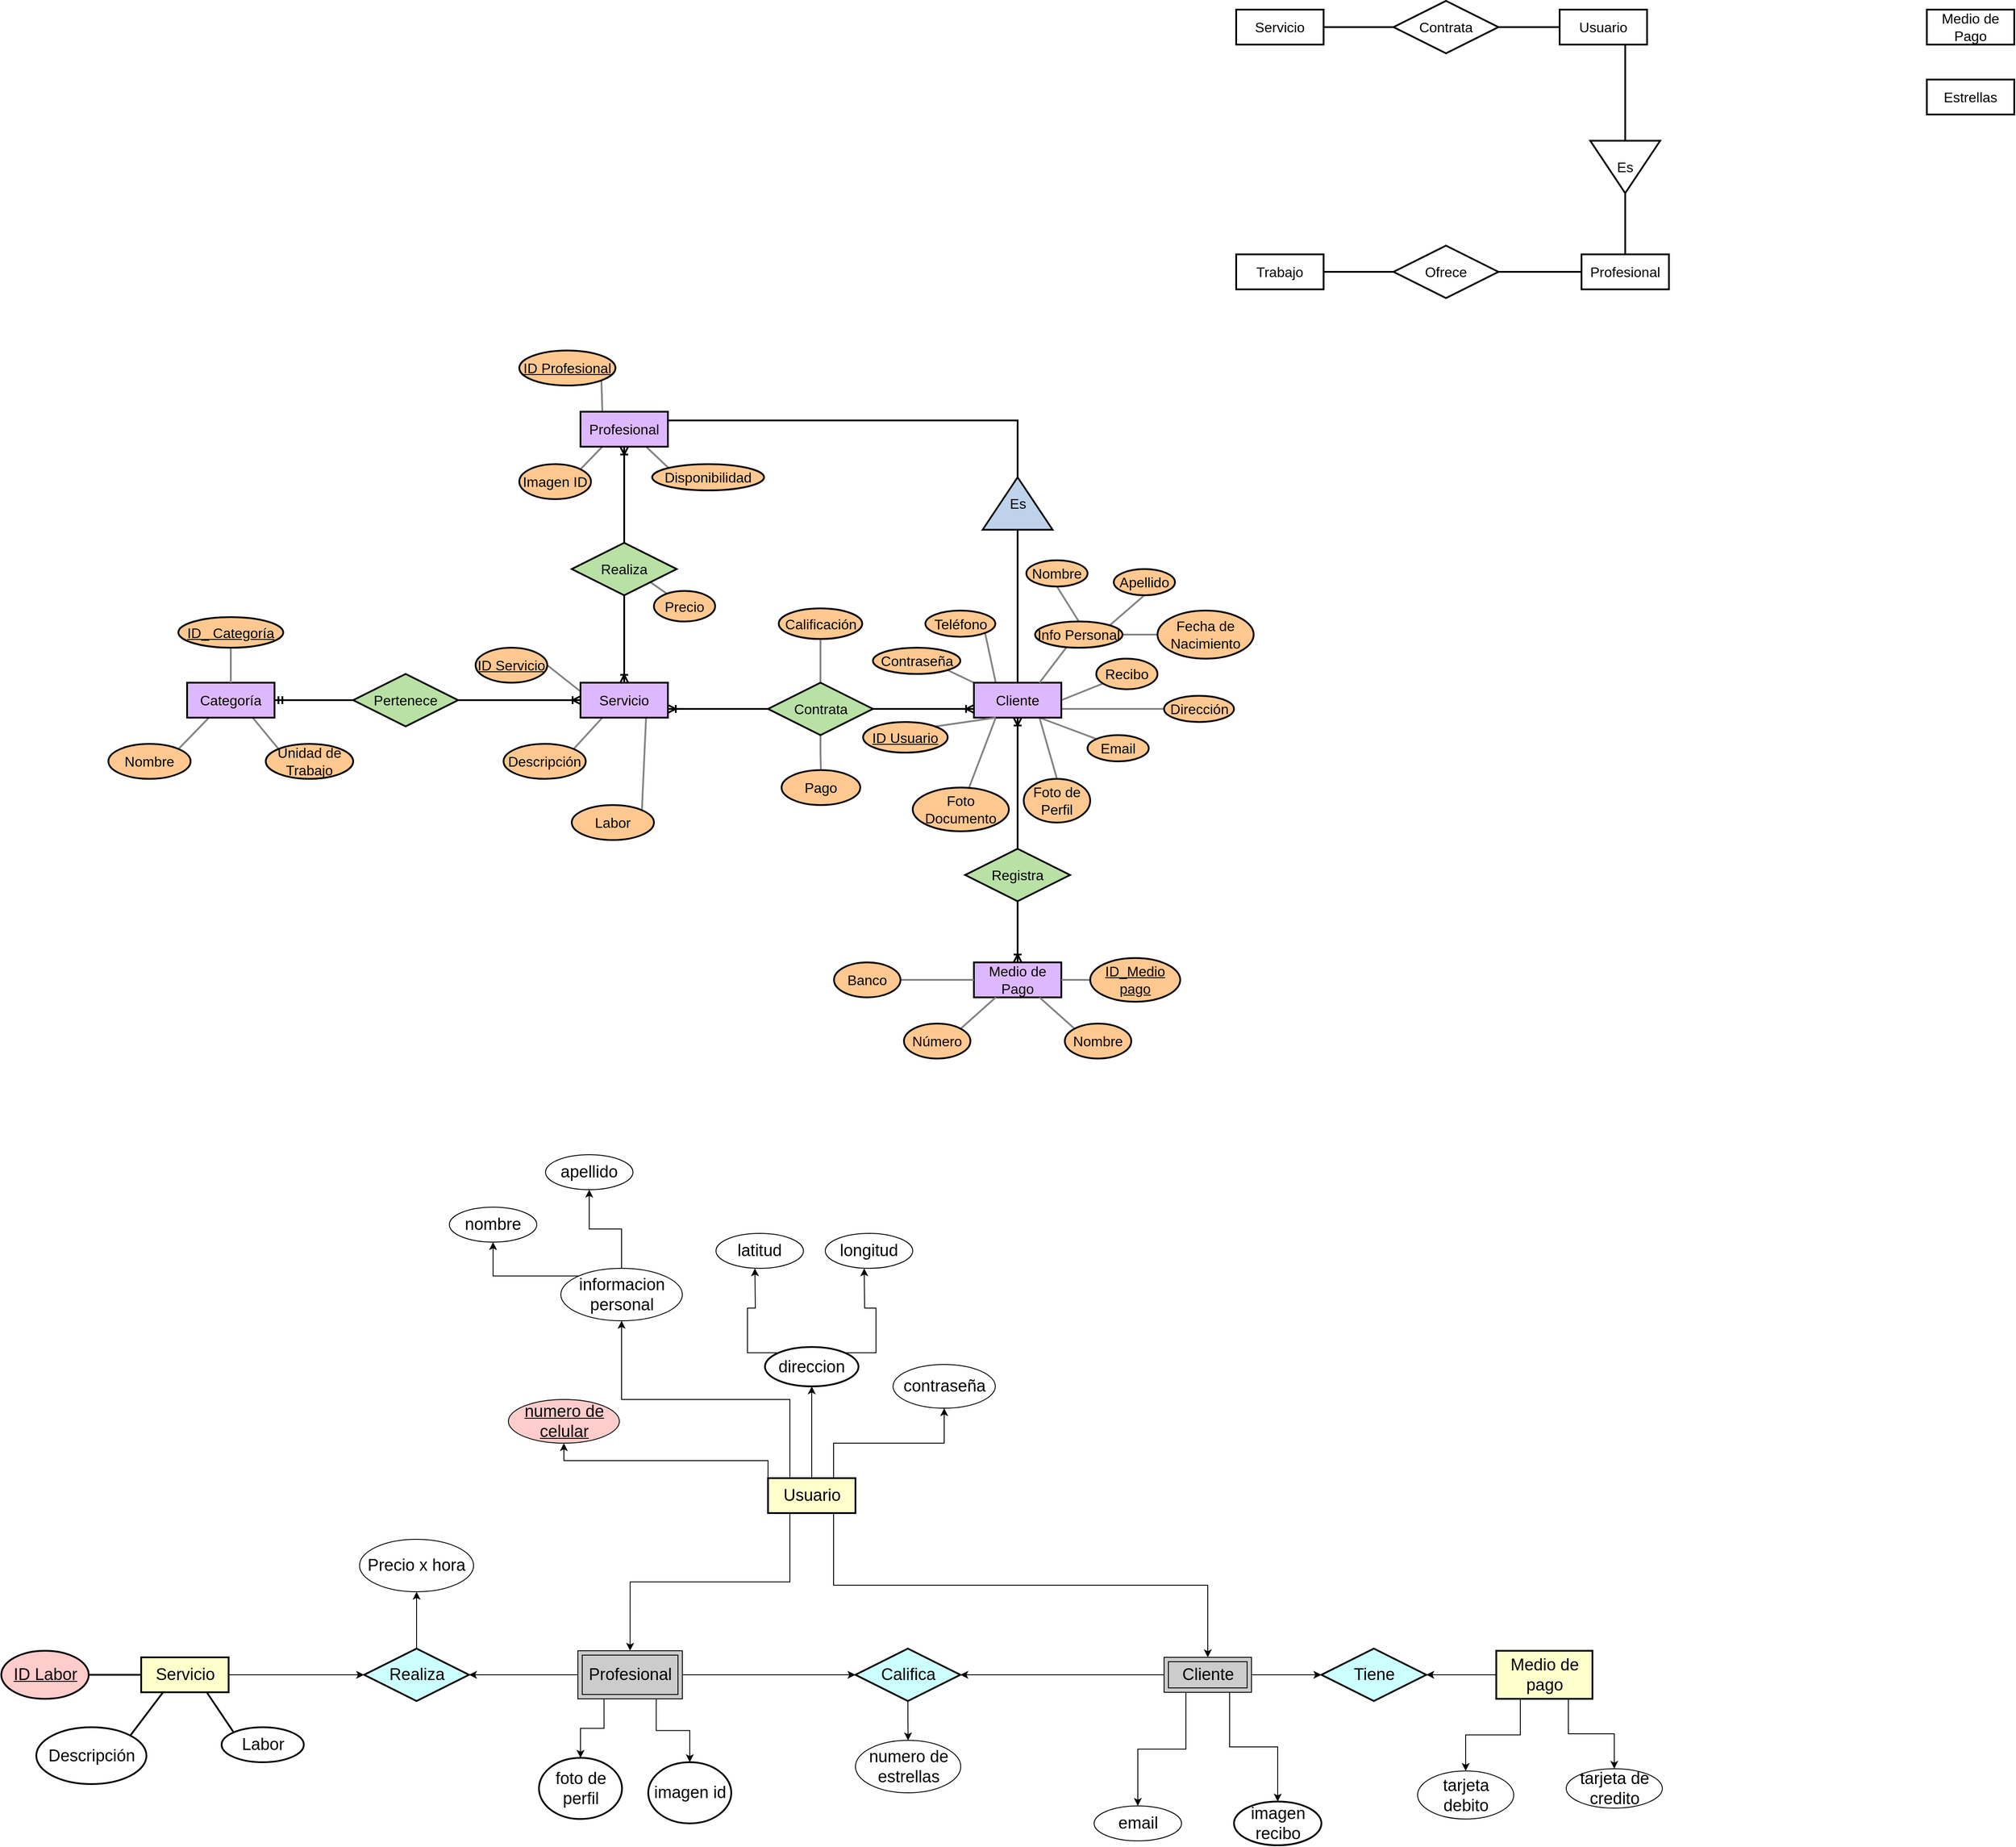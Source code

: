 <mxfile version="22.1.5" type="github">
  <diagram name="Página-1" id="cCKO2vU_R3Nvwjt6O_Bb">
    <mxGraphModel dx="1639" dy="1651" grid="1" gridSize="10" guides="1" tooltips="1" connect="1" arrows="1" fold="1" page="1" pageScale="1" pageWidth="827" pageHeight="1169" math="0" shadow="0">
      <root>
        <mxCell id="0" />
        <mxCell id="1" parent="0" />
        <mxCell id="8-Lv-CJE16GWGZzQea9U-9" style="edgeStyle=orthogonalEdgeStyle;rounded=0;orthogonalLoop=1;jettySize=auto;html=1;exitX=0.5;exitY=1;exitDx=0;exitDy=0;entryX=0.5;entryY=0;entryDx=0;entryDy=0;strokeWidth=2;endArrow=none;endFill=0;startArrow=ERoneToMany;startFill=0;" parent="1" source="zTk_jniPwo0BafnFYXpP-2" target="8-Lv-CJE16GWGZzQea9U-6" edge="1">
          <mxGeometry relative="1" as="geometry" />
        </mxCell>
        <mxCell id="8-Lv-CJE16GWGZzQea9U-27" style="rounded=0;orthogonalLoop=1;jettySize=auto;html=1;exitX=0.25;exitY=0;exitDx=0;exitDy=0;entryX=1;entryY=1;entryDx=0;entryDy=0;endArrow=none;endFill=0;strokeWidth=2;strokeColor=#828282;" parent="1" source="zTk_jniPwo0BafnFYXpP-2" target="8-Lv-CJE16GWGZzQea9U-1" edge="1">
          <mxGeometry relative="1" as="geometry" />
        </mxCell>
        <mxCell id="8-Lv-CJE16GWGZzQea9U-29" style="rounded=0;orthogonalLoop=1;jettySize=auto;html=1;exitX=0.25;exitY=1;exitDx=0;exitDy=0;entryX=1;entryY=0;entryDx=0;entryDy=0;endArrow=none;endFill=0;strokeWidth=2;strokeColor=#828282;" parent="1" source="zTk_jniPwo0BafnFYXpP-2" target="8-Lv-CJE16GWGZzQea9U-2" edge="1">
          <mxGeometry relative="1" as="geometry" />
        </mxCell>
        <mxCell id="8-Lv-CJE16GWGZzQea9U-30" style="rounded=0;orthogonalLoop=1;jettySize=auto;html=1;exitX=0.75;exitY=1;exitDx=0;exitDy=0;entryX=0;entryY=0;entryDx=0;entryDy=0;endArrow=none;endFill=0;strokeWidth=2;strokeColor=#828282;" parent="1" source="zTk_jniPwo0BafnFYXpP-2" target="8-Lv-CJE16GWGZzQea9U-19" edge="1">
          <mxGeometry relative="1" as="geometry" />
        </mxCell>
        <mxCell id="zTk_jniPwo0BafnFYXpP-2" value="Profesional" style="whiteSpace=wrap;html=1;align=center;strokeWidth=2;fontSize=16;fillColor=#DEB8FF;" parent="1" vertex="1">
          <mxGeometry x="150" y="340" width="100" height="40" as="geometry" />
        </mxCell>
        <mxCell id="8-Lv-CJE16GWGZzQea9U-40" style="edgeStyle=orthogonalEdgeStyle;rounded=0;orthogonalLoop=1;jettySize=auto;html=1;exitX=0;exitY=0.75;exitDx=0;exitDy=0;entryX=1;entryY=0.5;entryDx=0;entryDy=0;endArrow=none;endFill=0;strokeWidth=2;startArrow=ERoneToMany;startFill=0;" parent="1" source="zTk_jniPwo0BafnFYXpP-5" target="N90UWdWT46t-Qlg6uNlZ-3" edge="1">
          <mxGeometry relative="1" as="geometry" />
        </mxCell>
        <mxCell id="8-Lv-CJE16GWGZzQea9U-43" style="rounded=0;orthogonalLoop=1;jettySize=auto;html=1;exitX=0.75;exitY=1;exitDx=0;exitDy=0;entryX=0;entryY=0;entryDx=0;entryDy=0;endArrow=none;endFill=0;strokeWidth=2;strokeColor=#828282;" parent="1" source="zTk_jniPwo0BafnFYXpP-5" target="8-Lv-CJE16GWGZzQea9U-17" edge="1">
          <mxGeometry relative="1" as="geometry" />
        </mxCell>
        <mxCell id="8-Lv-CJE16GWGZzQea9U-44" style="rounded=0;orthogonalLoop=1;jettySize=auto;html=1;exitX=1;exitY=0.5;exitDx=0;exitDy=0;endArrow=none;endFill=0;strokeWidth=2;strokeColor=#828282;" parent="1" source="zTk_jniPwo0BafnFYXpP-5" target="8-Lv-CJE16GWGZzQea9U-15" edge="1">
          <mxGeometry relative="1" as="geometry" />
        </mxCell>
        <mxCell id="EtuR1tSyYkQJWaHXpzwl-11" style="edgeStyle=orthogonalEdgeStyle;rounded=0;orthogonalLoop=1;jettySize=auto;html=1;exitX=0.5;exitY=1;exitDx=0;exitDy=0;entryX=0.5;entryY=0;entryDx=0;entryDy=0;strokeWidth=2;endArrow=none;endFill=0;startArrow=ERoneToMany;startFill=0;" parent="1" source="zTk_jniPwo0BafnFYXpP-5" target="EtuR1tSyYkQJWaHXpzwl-10" edge="1">
          <mxGeometry relative="1" as="geometry" />
        </mxCell>
        <mxCell id="EtuR1tSyYkQJWaHXpzwl-30" style="rounded=0;orthogonalLoop=1;jettySize=auto;html=1;exitX=0.75;exitY=1;exitDx=0;exitDy=0;entryX=0.5;entryY=0;entryDx=0;entryDy=0;strokeWidth=2;endArrow=none;endFill=0;strokeColor=#828282;" parent="1" source="zTk_jniPwo0BafnFYXpP-5" target="EtuR1tSyYkQJWaHXpzwl-28" edge="1">
          <mxGeometry relative="1" as="geometry" />
        </mxCell>
        <mxCell id="EtuR1tSyYkQJWaHXpzwl-59" style="edgeStyle=orthogonalEdgeStyle;rounded=0;orthogonalLoop=1;jettySize=auto;html=1;exitX=1;exitY=0.75;exitDx=0;exitDy=0;entryX=0;entryY=0.5;entryDx=0;entryDy=0;strokeWidth=2;endArrow=none;endFill=0;strokeColor=#828282;" parent="1" source="zTk_jniPwo0BafnFYXpP-5" target="EtuR1tSyYkQJWaHXpzwl-57" edge="1">
          <mxGeometry relative="1" as="geometry" />
        </mxCell>
        <mxCell id="EtuR1tSyYkQJWaHXpzwl-61" style="rounded=0;orthogonalLoop=1;jettySize=auto;html=1;exitX=0.25;exitY=0;exitDx=0;exitDy=0;entryX=1;entryY=1;entryDx=0;entryDy=0;startArrow=none;startFill=0;endArrow=none;endFill=0;strokeWidth=2;strokeColor=#828282;" parent="1" source="zTk_jniPwo0BafnFYXpP-5" target="EtuR1tSyYkQJWaHXpzwl-58" edge="1">
          <mxGeometry relative="1" as="geometry" />
        </mxCell>
        <mxCell id="EtuR1tSyYkQJWaHXpzwl-62" style="rounded=0;orthogonalLoop=1;jettySize=auto;html=1;exitX=0;exitY=0;exitDx=0;exitDy=0;entryX=1;entryY=1;entryDx=0;entryDy=0;startArrow=none;startFill=0;endArrow=none;endFill=0;strokeWidth=2;strokeColor=#828282;" parent="1" source="zTk_jniPwo0BafnFYXpP-5" target="EtuR1tSyYkQJWaHXpzwl-60" edge="1">
          <mxGeometry relative="1" as="geometry" />
        </mxCell>
        <mxCell id="imkh6Q_qvi-gvldEysXO-12" style="rounded=0;orthogonalLoop=1;jettySize=auto;html=1;exitX=0.25;exitY=1;exitDx=0;exitDy=0;endArrow=none;endFill=0;strokeWidth=2;strokeColor=#828282;" edge="1" parent="1" source="zTk_jniPwo0BafnFYXpP-5" target="imkh6Q_qvi-gvldEysXO-11">
          <mxGeometry relative="1" as="geometry" />
        </mxCell>
        <mxCell id="zTk_jniPwo0BafnFYXpP-5" value="&lt;div&gt;Cliente&lt;/div&gt;" style="whiteSpace=wrap;html=1;align=center;strokeWidth=2;fontSize=16;fillColor=#DEB8FF;" parent="1" vertex="1">
          <mxGeometry x="600" y="650" width="100" height="40" as="geometry" />
        </mxCell>
        <mxCell id="EtuR1tSyYkQJWaHXpzwl-35" style="edgeStyle=orthogonalEdgeStyle;rounded=0;orthogonalLoop=1;jettySize=auto;html=1;exitX=0.5;exitY=1;exitDx=0;exitDy=0;strokeWidth=2;endArrow=none;endFill=0;strokeColor=#828282;" parent="1" source="N90UWdWT46t-Qlg6uNlZ-3" target="EtuR1tSyYkQJWaHXpzwl-34" edge="1">
          <mxGeometry relative="1" as="geometry" />
        </mxCell>
        <mxCell id="EtuR1tSyYkQJWaHXpzwl-68" style="edgeStyle=orthogonalEdgeStyle;rounded=0;orthogonalLoop=1;jettySize=auto;html=1;exitX=0.5;exitY=0;exitDx=0;exitDy=0;entryX=0.5;entryY=1;entryDx=0;entryDy=0;endArrow=none;endFill=0;strokeWidth=2;strokeColor=#828282;" parent="1" source="N90UWdWT46t-Qlg6uNlZ-3" target="EtuR1tSyYkQJWaHXpzwl-63" edge="1">
          <mxGeometry relative="1" as="geometry" />
        </mxCell>
        <mxCell id="N90UWdWT46t-Qlg6uNlZ-3" value="Contrata" style="shape=rhombus;perimeter=rhombusPerimeter;whiteSpace=wrap;html=1;align=center;strokeWidth=2;fontSize=16;fillColor=#B9E0A5;" parent="1" vertex="1">
          <mxGeometry x="364.5" y="650" width="120" height="60" as="geometry" />
        </mxCell>
        <mxCell id="8-Lv-CJE16GWGZzQea9U-1" value="ID Profesional" style="ellipse;whiteSpace=wrap;html=1;align=center;fontSize=16;strokeWidth=2;fontStyle=4;fillColor=#FFC891;" parent="1" vertex="1">
          <mxGeometry x="80" y="270" width="110" height="40" as="geometry" />
        </mxCell>
        <mxCell id="8-Lv-CJE16GWGZzQea9U-2" value="Imagen ID" style="ellipse;whiteSpace=wrap;html=1;align=center;fontSize=16;strokeWidth=2;fontStyle=0;fillColor=#FFC891;" parent="1" vertex="1">
          <mxGeometry x="80" y="400" width="82" height="40" as="geometry" />
        </mxCell>
        <mxCell id="8-Lv-CJE16GWGZzQea9U-32" style="rounded=0;orthogonalLoop=1;jettySize=auto;html=1;exitX=1;exitY=0.5;exitDx=0;exitDy=0;endArrow=none;endFill=0;strokeWidth=2;entryX=0;entryY=0.25;entryDx=0;entryDy=0;strokeColor=#828282;" parent="1" source="8-Lv-CJE16GWGZzQea9U-3" target="8-Lv-CJE16GWGZzQea9U-4" edge="1">
          <mxGeometry relative="1" as="geometry" />
        </mxCell>
        <mxCell id="8-Lv-CJE16GWGZzQea9U-3" value="ID Servicio" style="ellipse;whiteSpace=wrap;html=1;align=center;fontSize=16;strokeWidth=2;fontStyle=4;fillColor=#FFC891;" parent="1" vertex="1">
          <mxGeometry x="30" y="610" width="82" height="40" as="geometry" />
        </mxCell>
        <mxCell id="8-Lv-CJE16GWGZzQea9U-35" style="rounded=0;orthogonalLoop=1;jettySize=auto;html=1;exitX=0.75;exitY=1;exitDx=0;exitDy=0;entryX=1;entryY=0;entryDx=0;entryDy=0;endArrow=none;endFill=0;strokeWidth=2;strokeColor=#828282;" parent="1" source="8-Lv-CJE16GWGZzQea9U-4" target="8-Lv-CJE16GWGZzQea9U-5" edge="1">
          <mxGeometry relative="1" as="geometry" />
        </mxCell>
        <mxCell id="8-Lv-CJE16GWGZzQea9U-37" style="rounded=0;orthogonalLoop=1;jettySize=auto;html=1;exitX=0.25;exitY=1;exitDx=0;exitDy=0;entryX=1;entryY=0;entryDx=0;entryDy=0;endArrow=none;endFill=0;strokeWidth=2;strokeColor=#828282;" parent="1" source="8-Lv-CJE16GWGZzQea9U-4" target="8-Lv-CJE16GWGZzQea9U-20" edge="1">
          <mxGeometry relative="1" as="geometry" />
        </mxCell>
        <mxCell id="8-Lv-CJE16GWGZzQea9U-38" style="edgeStyle=orthogonalEdgeStyle;rounded=0;orthogonalLoop=1;jettySize=auto;html=1;exitX=1;exitY=0.75;exitDx=0;exitDy=0;entryX=0;entryY=0.5;entryDx=0;entryDy=0;endArrow=none;endFill=0;strokeWidth=2;startArrow=ERoneToMany;startFill=0;" parent="1" source="8-Lv-CJE16GWGZzQea9U-4" target="N90UWdWT46t-Qlg6uNlZ-3" edge="1">
          <mxGeometry relative="1" as="geometry" />
        </mxCell>
        <mxCell id="8-Lv-CJE16GWGZzQea9U-4" value="Servicio" style="whiteSpace=wrap;html=1;align=center;strokeWidth=2;fontSize=16;fillColor=#DEB8FF;" parent="1" vertex="1">
          <mxGeometry x="150" y="650" width="100" height="40" as="geometry" />
        </mxCell>
        <mxCell id="8-Lv-CJE16GWGZzQea9U-5" value="Labor" style="ellipse;whiteSpace=wrap;html=1;align=center;fontSize=16;strokeWidth=2;fillColor=#FFC891;" parent="1" vertex="1">
          <mxGeometry x="140" y="790" width="94" height="40" as="geometry" />
        </mxCell>
        <mxCell id="8-Lv-CJE16GWGZzQea9U-10" style="edgeStyle=orthogonalEdgeStyle;rounded=0;orthogonalLoop=1;jettySize=auto;html=1;exitX=0.5;exitY=1;exitDx=0;exitDy=0;endArrow=ERoneToMany;endFill=0;strokeWidth=2;" parent="1" source="8-Lv-CJE16GWGZzQea9U-6" target="8-Lv-CJE16GWGZzQea9U-4" edge="1">
          <mxGeometry relative="1" as="geometry" />
        </mxCell>
        <mxCell id="8-Lv-CJE16GWGZzQea9U-31" style="rounded=0;orthogonalLoop=1;jettySize=auto;html=1;exitX=1;exitY=1;exitDx=0;exitDy=0;endArrow=none;endFill=0;strokeWidth=2;strokeColor=#828282;" parent="1" source="8-Lv-CJE16GWGZzQea9U-6" target="8-Lv-CJE16GWGZzQea9U-8" edge="1">
          <mxGeometry relative="1" as="geometry" />
        </mxCell>
        <mxCell id="8-Lv-CJE16GWGZzQea9U-6" value="Realiza" style="shape=rhombus;perimeter=rhombusPerimeter;whiteSpace=wrap;html=1;align=center;strokeWidth=2;fontSize=16;fillColor=#B9E0A5;" parent="1" vertex="1">
          <mxGeometry x="140" y="490" width="120" height="60" as="geometry" />
        </mxCell>
        <mxCell id="8-Lv-CJE16GWGZzQea9U-8" value="Precio" style="ellipse;whiteSpace=wrap;html=1;align=center;fontSize=16;strokeWidth=2;fillColor=#FFC891;" parent="1" vertex="1">
          <mxGeometry x="234" y="545" width="70" height="35" as="geometry" />
        </mxCell>
        <mxCell id="8-Lv-CJE16GWGZzQea9U-46" style="rounded=0;orthogonalLoop=1;jettySize=auto;html=1;exitX=0.355;exitY=1;exitDx=0;exitDy=0;entryX=0.75;entryY=0;entryDx=0;entryDy=0;endArrow=none;endFill=0;strokeWidth=2;exitPerimeter=0;strokeColor=#828282;" parent="1" source="8-Lv-CJE16GWGZzQea9U-13" target="zTk_jniPwo0BafnFYXpP-5" edge="1">
          <mxGeometry relative="1" as="geometry" />
        </mxCell>
        <mxCell id="EtuR1tSyYkQJWaHXpzwl-22" style="rounded=0;orthogonalLoop=1;jettySize=auto;html=1;exitX=1;exitY=0.5;exitDx=0;exitDy=0;entryX=0;entryY=0.5;entryDx=0;entryDy=0;strokeWidth=2;endArrow=none;endFill=0;strokeColor=#828282;" parent="1" source="8-Lv-CJE16GWGZzQea9U-13" target="EtuR1tSyYkQJWaHXpzwl-21" edge="1">
          <mxGeometry relative="1" as="geometry" />
        </mxCell>
        <mxCell id="EtuR1tSyYkQJWaHXpzwl-23" style="rounded=0;orthogonalLoop=1;jettySize=auto;html=1;exitX=0.5;exitY=0;exitDx=0;exitDy=0;entryX=0.5;entryY=1;entryDx=0;entryDy=0;strokeWidth=2;endArrow=none;endFill=0;strokeColor=#828282;" parent="1" source="8-Lv-CJE16GWGZzQea9U-13" target="EtuR1tSyYkQJWaHXpzwl-17" edge="1">
          <mxGeometry relative="1" as="geometry" />
        </mxCell>
        <mxCell id="EtuR1tSyYkQJWaHXpzwl-24" style="rounded=0;orthogonalLoop=1;jettySize=auto;html=1;exitX=1;exitY=0;exitDx=0;exitDy=0;entryX=0.5;entryY=1;entryDx=0;entryDy=0;strokeWidth=2;endArrow=none;endFill=0;strokeColor=#828282;" parent="1" source="8-Lv-CJE16GWGZzQea9U-13" target="EtuR1tSyYkQJWaHXpzwl-19" edge="1">
          <mxGeometry relative="1" as="geometry" />
        </mxCell>
        <mxCell id="8-Lv-CJE16GWGZzQea9U-13" value="Info Personal" style="ellipse;whiteSpace=wrap;html=1;align=center;fontSize=16;strokeWidth=2;fillColor=#FFC891;" parent="1" vertex="1">
          <mxGeometry x="670" y="580" width="100" height="30" as="geometry" />
        </mxCell>
        <mxCell id="8-Lv-CJE16GWGZzQea9U-15" value="Recibo" style="ellipse;whiteSpace=wrap;html=1;align=center;fontSize=16;strokeWidth=2;fillColor=#FFC891;" parent="1" vertex="1">
          <mxGeometry x="740" y="622.5" width="70" height="35" as="geometry" />
        </mxCell>
        <mxCell id="8-Lv-CJE16GWGZzQea9U-17" value="Email" style="ellipse;whiteSpace=wrap;html=1;align=center;fontSize=16;strokeWidth=2;fillColor=#FFC891;" parent="1" vertex="1">
          <mxGeometry x="730" y="710" width="70" height="30" as="geometry" />
        </mxCell>
        <mxCell id="8-Lv-CJE16GWGZzQea9U-19" value="Disponibilidad" style="ellipse;whiteSpace=wrap;html=1;align=center;fontSize=16;strokeWidth=2;fillColor=#FFC891;" parent="1" vertex="1">
          <mxGeometry x="232" y="400" width="128" height="30" as="geometry" />
        </mxCell>
        <mxCell id="8-Lv-CJE16GWGZzQea9U-20" value="Descripción" style="ellipse;whiteSpace=wrap;html=1;align=center;fontSize=16;strokeWidth=2;fillColor=#FFC891;" parent="1" vertex="1">
          <mxGeometry x="62" y="720" width="94" height="40" as="geometry" />
        </mxCell>
        <mxCell id="8xtOcs_HcPYPPj-CtHhS-1" style="edgeStyle=orthogonalEdgeStyle;rounded=0;orthogonalLoop=1;jettySize=auto;html=1;exitX=0.25;exitY=1;exitDx=0;exitDy=0;entryX=0.5;entryY=0;entryDx=0;entryDy=0;fontSize=19;" parent="1" source="8xtOcs_HcPYPPj-CtHhS-8" target="8xtOcs_HcPYPPj-CtHhS-12" edge="1">
          <mxGeometry relative="1" as="geometry" />
        </mxCell>
        <mxCell id="8xtOcs_HcPYPPj-CtHhS-2" style="edgeStyle=orthogonalEdgeStyle;rounded=0;orthogonalLoop=1;jettySize=auto;html=1;exitX=0.75;exitY=1;exitDx=0;exitDy=0;entryX=0.5;entryY=0;entryDx=0;entryDy=0;fontSize=19;" parent="1" source="8xtOcs_HcPYPPj-CtHhS-8" target="8xtOcs_HcPYPPj-CtHhS-15" edge="1">
          <mxGeometry relative="1" as="geometry" />
        </mxCell>
        <mxCell id="8xtOcs_HcPYPPj-CtHhS-3" style="edgeStyle=orthogonalEdgeStyle;rounded=0;orthogonalLoop=1;jettySize=auto;html=1;exitX=0.5;exitY=0;exitDx=0;exitDy=0;entryX=0.5;entryY=1;entryDx=0;entryDy=0;fontSize=19;" parent="1" source="8xtOcs_HcPYPPj-CtHhS-8" target="8xtOcs_HcPYPPj-CtHhS-18" edge="1">
          <mxGeometry relative="1" as="geometry" />
        </mxCell>
        <mxCell id="8xtOcs_HcPYPPj-CtHhS-4" style="edgeStyle=orthogonalEdgeStyle;rounded=0;orthogonalLoop=1;jettySize=auto;html=1;exitX=0;exitY=0;exitDx=0;exitDy=0;entryX=0.5;entryY=1;entryDx=0;entryDy=0;fontSize=19;" parent="1" source="8xtOcs_HcPYPPj-CtHhS-8" target="8xtOcs_HcPYPPj-CtHhS-33" edge="1">
          <mxGeometry relative="1" as="geometry">
            <mxPoint x="164.5" y="1510" as="targetPoint" />
          </mxGeometry>
        </mxCell>
        <mxCell id="8xtOcs_HcPYPPj-CtHhS-5" style="edgeStyle=orthogonalEdgeStyle;rounded=0;orthogonalLoop=1;jettySize=auto;html=1;exitX=0.25;exitY=0;exitDx=0;exitDy=0;entryX=0.5;entryY=1;entryDx=0;entryDy=0;fontSize=19;" parent="1" source="8xtOcs_HcPYPPj-CtHhS-8" target="8xtOcs_HcPYPPj-CtHhS-26" edge="1">
          <mxGeometry relative="1" as="geometry" />
        </mxCell>
        <mxCell id="8xtOcs_HcPYPPj-CtHhS-7" style="edgeStyle=orthogonalEdgeStyle;rounded=0;orthogonalLoop=1;jettySize=auto;html=1;exitX=0.75;exitY=0;exitDx=0;exitDy=0;entryX=0.5;entryY=1;entryDx=0;entryDy=0;fontSize=19;" parent="1" source="8xtOcs_HcPYPPj-CtHhS-8" target="8xtOcs_HcPYPPj-CtHhS-32" edge="1">
          <mxGeometry relative="1" as="geometry" />
        </mxCell>
        <mxCell id="8xtOcs_HcPYPPj-CtHhS-8" value="Usuario" style="whiteSpace=wrap;html=1;align=center;strokeWidth=2;fontSize=19;fillColor=#FFFFCC;" parent="1" vertex="1">
          <mxGeometry x="364.5" y="1560" width="100" height="40" as="geometry" />
        </mxCell>
        <mxCell id="8xtOcs_HcPYPPj-CtHhS-10" style="edgeStyle=orthogonalEdgeStyle;rounded=0;orthogonalLoop=1;jettySize=auto;html=1;exitX=0;exitY=0.5;exitDx=0;exitDy=0;entryX=1;entryY=0.5;entryDx=0;entryDy=0;fontSize=19;" parent="1" source="8xtOcs_HcPYPPj-CtHhS-12" target="8xtOcs_HcPYPPj-CtHhS-28" edge="1">
          <mxGeometry relative="1" as="geometry" />
        </mxCell>
        <mxCell id="8xtOcs_HcPYPPj-CtHhS-60" style="edgeStyle=orthogonalEdgeStyle;rounded=0;orthogonalLoop=1;jettySize=auto;html=1;exitX=1;exitY=0.5;exitDx=0;exitDy=0;entryX=0;entryY=0.5;entryDx=0;entryDy=0;fontSize=19;" parent="1" source="8xtOcs_HcPYPPj-CtHhS-12" target="8xtOcs_HcPYPPj-CtHhS-58" edge="1">
          <mxGeometry relative="1" as="geometry" />
        </mxCell>
        <mxCell id="8xtOcs_HcPYPPj-CtHhS-78" style="edgeStyle=orthogonalEdgeStyle;rounded=0;orthogonalLoop=1;jettySize=auto;html=1;exitX=0.25;exitY=1;exitDx=0;exitDy=0;entryX=0.5;entryY=0;entryDx=0;entryDy=0;fontSize=19;" parent="1" source="8xtOcs_HcPYPPj-CtHhS-12" target="8xtOcs_HcPYPPj-CtHhS-21" edge="1">
          <mxGeometry relative="1" as="geometry" />
        </mxCell>
        <mxCell id="8xtOcs_HcPYPPj-CtHhS-79" style="edgeStyle=orthogonalEdgeStyle;rounded=0;orthogonalLoop=1;jettySize=auto;html=1;exitX=0.75;exitY=1;exitDx=0;exitDy=0;entryX=0.5;entryY=0;entryDx=0;entryDy=0;fontSize=19;" parent="1" source="8xtOcs_HcPYPPj-CtHhS-12" target="8xtOcs_HcPYPPj-CtHhS-77" edge="1">
          <mxGeometry relative="1" as="geometry" />
        </mxCell>
        <mxCell id="8xtOcs_HcPYPPj-CtHhS-12" value="Profesional" style="shape=ext;margin=3;double=1;whiteSpace=wrap;html=1;align=center;fillColor=#CCCCCC;fontSize=19;" parent="1" vertex="1">
          <mxGeometry x="147" y="1757.5" width="119.5" height="55" as="geometry" />
        </mxCell>
        <mxCell id="8xtOcs_HcPYPPj-CtHhS-61" style="edgeStyle=orthogonalEdgeStyle;rounded=0;orthogonalLoop=1;jettySize=auto;html=1;exitX=0;exitY=0.5;exitDx=0;exitDy=0;entryX=1;entryY=0.5;entryDx=0;entryDy=0;fontSize=19;" parent="1" source="8xtOcs_HcPYPPj-CtHhS-15" target="8xtOcs_HcPYPPj-CtHhS-58" edge="1">
          <mxGeometry relative="1" as="geometry" />
        </mxCell>
        <mxCell id="8xtOcs_HcPYPPj-CtHhS-70" style="edgeStyle=orthogonalEdgeStyle;rounded=0;orthogonalLoop=1;jettySize=auto;html=1;exitX=1;exitY=0.5;exitDx=0;exitDy=0;entryX=0;entryY=0.5;entryDx=0;entryDy=0;fontSize=19;" parent="1" source="8xtOcs_HcPYPPj-CtHhS-15" target="8xtOcs_HcPYPPj-CtHhS-69" edge="1">
          <mxGeometry relative="1" as="geometry" />
        </mxCell>
        <mxCell id="8xtOcs_HcPYPPj-CtHhS-81" style="edgeStyle=orthogonalEdgeStyle;rounded=0;orthogonalLoop=1;jettySize=auto;html=1;exitX=0.25;exitY=1;exitDx=0;exitDy=0;entryX=0.5;entryY=0;entryDx=0;entryDy=0;fontSize=19;" parent="1" source="8xtOcs_HcPYPPj-CtHhS-15" target="8xtOcs_HcPYPPj-CtHhS-31" edge="1">
          <mxGeometry relative="1" as="geometry" />
        </mxCell>
        <mxCell id="8xtOcs_HcPYPPj-CtHhS-82" style="edgeStyle=orthogonalEdgeStyle;rounded=0;orthogonalLoop=1;jettySize=auto;html=1;exitX=0.75;exitY=1;exitDx=0;exitDy=0;entryX=0.5;entryY=0;entryDx=0;entryDy=0;fontSize=19;" parent="1" source="8xtOcs_HcPYPPj-CtHhS-15" target="8xtOcs_HcPYPPj-CtHhS-30" edge="1">
          <mxGeometry relative="1" as="geometry" />
        </mxCell>
        <mxCell id="8xtOcs_HcPYPPj-CtHhS-15" value="Cliente" style="shape=ext;margin=3;double=1;whiteSpace=wrap;html=1;align=center;fillColor=#CCCCCC;fontSize=19;" parent="1" vertex="1">
          <mxGeometry x="817.5" y="1765" width="100" height="40" as="geometry" />
        </mxCell>
        <mxCell id="8xtOcs_HcPYPPj-CtHhS-16" style="edgeStyle=orthogonalEdgeStyle;rounded=0;orthogonalLoop=1;jettySize=auto;html=1;exitX=0;exitY=0;exitDx=0;exitDy=0;entryX=0.5;entryY=1;entryDx=0;entryDy=0;fontSize=19;" parent="1" source="8xtOcs_HcPYPPj-CtHhS-18" edge="1">
          <mxGeometry relative="1" as="geometry">
            <mxPoint x="349.5" y="1320" as="targetPoint" />
          </mxGeometry>
        </mxCell>
        <mxCell id="8xtOcs_HcPYPPj-CtHhS-17" style="edgeStyle=orthogonalEdgeStyle;rounded=0;orthogonalLoop=1;jettySize=auto;html=1;exitX=1;exitY=0;exitDx=0;exitDy=0;entryX=0.5;entryY=1;entryDx=0;entryDy=0;fontSize=19;" parent="1" source="8xtOcs_HcPYPPj-CtHhS-18" edge="1">
          <mxGeometry relative="1" as="geometry">
            <mxPoint x="474.5" y="1320" as="targetPoint" />
          </mxGeometry>
        </mxCell>
        <mxCell id="8xtOcs_HcPYPPj-CtHhS-18" value="direccion" style="ellipse;whiteSpace=wrap;html=1;align=center;fontSize=19;strokeWidth=2;" parent="1" vertex="1">
          <mxGeometry x="361" y="1410" width="107" height="45" as="geometry" />
        </mxCell>
        <mxCell id="8xtOcs_HcPYPPj-CtHhS-19" value="longitud" style="ellipse;whiteSpace=wrap;html=1;align=center;fontSize=19;" parent="1" vertex="1">
          <mxGeometry x="430" y="1280" width="100" height="40" as="geometry" />
        </mxCell>
        <mxCell id="8xtOcs_HcPYPPj-CtHhS-20" value="latitud" style="ellipse;whiteSpace=wrap;html=1;align=center;fontSize=19;" parent="1" vertex="1">
          <mxGeometry x="305" y="1280" width="100" height="40" as="geometry" />
        </mxCell>
        <mxCell id="8xtOcs_HcPYPPj-CtHhS-21" value="foto de perfil" style="ellipse;whiteSpace=wrap;html=1;align=center;fontSize=19;strokeWidth=2;" parent="1" vertex="1">
          <mxGeometry x="102.5" y="1880" width="95" height="70" as="geometry" />
        </mxCell>
        <mxCell id="8xtOcs_HcPYPPj-CtHhS-22" value="apellido" style="ellipse;whiteSpace=wrap;html=1;align=center;fontSize=19;" parent="1" vertex="1">
          <mxGeometry x="110" y="1190" width="100" height="40" as="geometry" />
        </mxCell>
        <mxCell id="8xtOcs_HcPYPPj-CtHhS-23" value="nombre" style="ellipse;whiteSpace=wrap;html=1;align=center;fontSize=19;" parent="1" vertex="1">
          <mxGeometry y="1250" width="100" height="40" as="geometry" />
        </mxCell>
        <mxCell id="8xtOcs_HcPYPPj-CtHhS-24" style="edgeStyle=orthogonalEdgeStyle;rounded=0;orthogonalLoop=1;jettySize=auto;html=1;exitX=0;exitY=0;exitDx=0;exitDy=0;entryX=0.5;entryY=1;entryDx=0;entryDy=0;fontSize=19;" parent="1" source="8xtOcs_HcPYPPj-CtHhS-26" target="8xtOcs_HcPYPPj-CtHhS-23" edge="1">
          <mxGeometry relative="1" as="geometry" />
        </mxCell>
        <mxCell id="8xtOcs_HcPYPPj-CtHhS-25" style="edgeStyle=orthogonalEdgeStyle;rounded=0;orthogonalLoop=1;jettySize=auto;html=1;exitX=0.5;exitY=0;exitDx=0;exitDy=0;entryX=0.5;entryY=1;entryDx=0;entryDy=0;fontSize=19;" parent="1" source="8xtOcs_HcPYPPj-CtHhS-26" target="8xtOcs_HcPYPPj-CtHhS-22" edge="1">
          <mxGeometry relative="1" as="geometry" />
        </mxCell>
        <mxCell id="8xtOcs_HcPYPPj-CtHhS-26" value="informacion personal" style="ellipse;whiteSpace=wrap;html=1;align=center;fontSize=19;" parent="1" vertex="1">
          <mxGeometry x="127.5" y="1320" width="139" height="60" as="geometry" />
        </mxCell>
        <mxCell id="8xtOcs_HcPYPPj-CtHhS-27" style="edgeStyle=orthogonalEdgeStyle;rounded=0;orthogonalLoop=1;jettySize=auto;html=1;exitX=0.5;exitY=0;exitDx=0;exitDy=0;entryX=0.5;entryY=1;entryDx=0;entryDy=0;fontSize=19;" parent="1" source="8xtOcs_HcPYPPj-CtHhS-28" target="8xtOcs_HcPYPPj-CtHhS-29" edge="1">
          <mxGeometry relative="1" as="geometry" />
        </mxCell>
        <mxCell id="8xtOcs_HcPYPPj-CtHhS-28" value="Realiza" style="shape=rhombus;perimeter=rhombusPerimeter;whiteSpace=wrap;html=1;align=center;strokeWidth=2;fontSize=19;fillColor=#CCFFFF;" parent="1" vertex="1">
          <mxGeometry x="-97.5" y="1755" width="120" height="60" as="geometry" />
        </mxCell>
        <mxCell id="8xtOcs_HcPYPPj-CtHhS-29" value="Precio x hora" style="ellipse;whiteSpace=wrap;html=1;align=center;fontSize=19;" parent="1" vertex="1">
          <mxGeometry x="-102.75" y="1630" width="130.5" height="60" as="geometry" />
        </mxCell>
        <mxCell id="8xtOcs_HcPYPPj-CtHhS-30" value="imagen recibo" style="ellipse;whiteSpace=wrap;html=1;align=center;fontSize=19;strokeWidth=2;" parent="1" vertex="1">
          <mxGeometry x="897.5" y="1930" width="100" height="50" as="geometry" />
        </mxCell>
        <mxCell id="8xtOcs_HcPYPPj-CtHhS-31" value="email" style="ellipse;whiteSpace=wrap;html=1;align=center;fontSize=19;" parent="1" vertex="1">
          <mxGeometry x="737.5" y="1935" width="100" height="40" as="geometry" />
        </mxCell>
        <mxCell id="8xtOcs_HcPYPPj-CtHhS-32" value="contraseña" style="ellipse;whiteSpace=wrap;html=1;align=center;fontSize=19;" parent="1" vertex="1">
          <mxGeometry x="507.5" y="1430" width="117" height="50" as="geometry" />
        </mxCell>
        <mxCell id="8xtOcs_HcPYPPj-CtHhS-33" value="numero de celular" style="ellipse;whiteSpace=wrap;html=1;align=center;fontStyle=4;fillColor=#FFCCCC;fontSize=19;" parent="1" vertex="1">
          <mxGeometry x="67.5" y="1470" width="127" height="50" as="geometry" />
        </mxCell>
        <mxCell id="8xtOcs_HcPYPPj-CtHhS-34" style="edgeStyle=orthogonalEdgeStyle;rounded=0;orthogonalLoop=1;jettySize=auto;html=1;exitX=1;exitY=0.5;exitDx=0;exitDy=0;endArrow=none;endFill=0;strokeWidth=2;fontSize=19;" parent="1" source="8xtOcs_HcPYPPj-CtHhS-35" target="8xtOcs_HcPYPPj-CtHhS-38" edge="1">
          <mxGeometry relative="1" as="geometry" />
        </mxCell>
        <mxCell id="8xtOcs_HcPYPPj-CtHhS-35" value="ID Labor" style="ellipse;whiteSpace=wrap;html=1;align=center;fontSize=19;strokeWidth=2;fontStyle=4;fillColor=#FFCCCC;" parent="1" vertex="1">
          <mxGeometry x="-512.5" y="1757.5" width="100" height="55" as="geometry" />
        </mxCell>
        <mxCell id="8xtOcs_HcPYPPj-CtHhS-36" style="rounded=0;orthogonalLoop=1;jettySize=auto;html=1;exitX=0.75;exitY=1;exitDx=0;exitDy=0;entryX=0;entryY=0;entryDx=0;entryDy=0;endArrow=none;endFill=0;strokeWidth=2;fontSize=19;" parent="1" source="8xtOcs_HcPYPPj-CtHhS-38" target="8xtOcs_HcPYPPj-CtHhS-39" edge="1">
          <mxGeometry relative="1" as="geometry" />
        </mxCell>
        <mxCell id="8xtOcs_HcPYPPj-CtHhS-37" style="rounded=0;orthogonalLoop=1;jettySize=auto;html=1;exitX=0.25;exitY=1;exitDx=0;exitDy=0;entryX=1;entryY=0;entryDx=0;entryDy=0;endArrow=none;endFill=0;strokeWidth=2;fontSize=19;" parent="1" source="8xtOcs_HcPYPPj-CtHhS-38" target="8xtOcs_HcPYPPj-CtHhS-40" edge="1">
          <mxGeometry relative="1" as="geometry" />
        </mxCell>
        <mxCell id="8xtOcs_HcPYPPj-CtHhS-41" style="edgeStyle=orthogonalEdgeStyle;rounded=0;orthogonalLoop=1;jettySize=auto;html=1;exitX=1;exitY=0.5;exitDx=0;exitDy=0;entryX=0;entryY=0.5;entryDx=0;entryDy=0;fontSize=19;" parent="1" source="8xtOcs_HcPYPPj-CtHhS-38" target="8xtOcs_HcPYPPj-CtHhS-28" edge="1">
          <mxGeometry relative="1" as="geometry" />
        </mxCell>
        <mxCell id="8xtOcs_HcPYPPj-CtHhS-38" value="Servicio" style="whiteSpace=wrap;html=1;align=center;strokeWidth=2;fontSize=19;fillColor=#FFFFCC;" parent="1" vertex="1">
          <mxGeometry x="-352.5" y="1765" width="100" height="40" as="geometry" />
        </mxCell>
        <mxCell id="8xtOcs_HcPYPPj-CtHhS-39" value="Labor" style="ellipse;whiteSpace=wrap;html=1;align=center;fontSize=19;strokeWidth=2;" parent="1" vertex="1">
          <mxGeometry x="-260.5" y="1845" width="94" height="40" as="geometry" />
        </mxCell>
        <mxCell id="8xtOcs_HcPYPPj-CtHhS-40" value="Descripción" style="ellipse;whiteSpace=wrap;html=1;align=center;fontSize=19;strokeWidth=2;" parent="1" vertex="1">
          <mxGeometry x="-472.5" y="1845" width="126" height="65" as="geometry" />
        </mxCell>
        <mxCell id="8xtOcs_HcPYPPj-CtHhS-71" style="edgeStyle=orthogonalEdgeStyle;rounded=0;orthogonalLoop=1;jettySize=auto;html=1;exitX=0;exitY=0.5;exitDx=0;exitDy=0;entryX=1;entryY=0.5;entryDx=0;entryDy=0;fontSize=19;" parent="1" source="8xtOcs_HcPYPPj-CtHhS-42" target="8xtOcs_HcPYPPj-CtHhS-69" edge="1">
          <mxGeometry relative="1" as="geometry" />
        </mxCell>
        <mxCell id="8xtOcs_HcPYPPj-CtHhS-72" style="edgeStyle=orthogonalEdgeStyle;rounded=0;orthogonalLoop=1;jettySize=auto;html=1;exitX=0.25;exitY=1;exitDx=0;exitDy=0;entryX=0.5;entryY=0;entryDx=0;entryDy=0;fontSize=19;" parent="1" source="8xtOcs_HcPYPPj-CtHhS-42" target="8xtOcs_HcPYPPj-CtHhS-67" edge="1">
          <mxGeometry relative="1" as="geometry" />
        </mxCell>
        <mxCell id="8xtOcs_HcPYPPj-CtHhS-73" style="edgeStyle=orthogonalEdgeStyle;rounded=0;orthogonalLoop=1;jettySize=auto;html=1;exitX=0.75;exitY=1;exitDx=0;exitDy=0;entryX=0.5;entryY=0;entryDx=0;entryDy=0;fontSize=19;" parent="1" source="8xtOcs_HcPYPPj-CtHhS-42" target="8xtOcs_HcPYPPj-CtHhS-68" edge="1">
          <mxGeometry relative="1" as="geometry" />
        </mxCell>
        <mxCell id="8xtOcs_HcPYPPj-CtHhS-42" value="Medio de pago" style="whiteSpace=wrap;html=1;align=center;strokeWidth=2;fontSize=19;fillColor=#FFFFCC;" parent="1" vertex="1">
          <mxGeometry x="1197.5" y="1757.5" width="110" height="55" as="geometry" />
        </mxCell>
        <mxCell id="8xtOcs_HcPYPPj-CtHhS-66" style="edgeStyle=orthogonalEdgeStyle;rounded=0;orthogonalLoop=1;jettySize=auto;html=1;exitX=0.5;exitY=1;exitDx=0;exitDy=0;entryX=0.5;entryY=0;entryDx=0;entryDy=0;fontSize=19;" parent="1" source="8xtOcs_HcPYPPj-CtHhS-58" target="8xtOcs_HcPYPPj-CtHhS-64" edge="1">
          <mxGeometry relative="1" as="geometry" />
        </mxCell>
        <mxCell id="8xtOcs_HcPYPPj-CtHhS-58" value="Califica" style="shape=rhombus;perimeter=rhombusPerimeter;whiteSpace=wrap;html=1;align=center;strokeWidth=2;fontSize=19;fillColor=#CCFFFF;" parent="1" vertex="1">
          <mxGeometry x="464.5" y="1755" width="120" height="60" as="geometry" />
        </mxCell>
        <mxCell id="8xtOcs_HcPYPPj-CtHhS-64" value="numero de estrellas" style="ellipse;whiteSpace=wrap;html=1;align=center;fontSize=19;" parent="1" vertex="1">
          <mxGeometry x="464.5" y="1860" width="120.5" height="60" as="geometry" />
        </mxCell>
        <mxCell id="8xtOcs_HcPYPPj-CtHhS-67" value="tarjeta debito" style="ellipse;whiteSpace=wrap;html=1;align=center;fontSize=19;" parent="1" vertex="1">
          <mxGeometry x="1107.5" y="1895" width="110" height="55" as="geometry" />
        </mxCell>
        <mxCell id="8xtOcs_HcPYPPj-CtHhS-68" value="tarjeta de credito" style="ellipse;whiteSpace=wrap;html=1;align=center;fontSize=19;" parent="1" vertex="1">
          <mxGeometry x="1277.5" y="1892.5" width="110" height="45" as="geometry" />
        </mxCell>
        <mxCell id="8xtOcs_HcPYPPj-CtHhS-69" value="Tiene" style="shape=rhombus;perimeter=rhombusPerimeter;whiteSpace=wrap;html=1;align=center;strokeWidth=2;fontSize=19;fillColor=#CCFFFF;" parent="1" vertex="1">
          <mxGeometry x="997.5" y="1755" width="120" height="60" as="geometry" />
        </mxCell>
        <mxCell id="8xtOcs_HcPYPPj-CtHhS-77" value="imagen id" style="ellipse;whiteSpace=wrap;html=1;align=center;fontSize=19;strokeWidth=2;" parent="1" vertex="1">
          <mxGeometry x="227.5" y="1885" width="95" height="70" as="geometry" />
        </mxCell>
        <mxCell id="LQz_tbbz-LuxJvh1qZ6F-9" style="edgeStyle=orthogonalEdgeStyle;rounded=0;orthogonalLoop=1;jettySize=auto;html=1;exitX=0;exitY=0.5;exitDx=0;exitDy=0;entryX=1;entryY=0.5;entryDx=0;entryDy=0;strokeWidth=2;endArrow=none;endFill=0;" parent="1" source="LQz_tbbz-LuxJvh1qZ6F-1" target="LQz_tbbz-LuxJvh1qZ6F-4" edge="1">
          <mxGeometry relative="1" as="geometry" />
        </mxCell>
        <mxCell id="LQz_tbbz-LuxJvh1qZ6F-14" style="edgeStyle=orthogonalEdgeStyle;rounded=0;orthogonalLoop=1;jettySize=auto;html=1;exitX=0.75;exitY=1;exitDx=0;exitDy=0;entryX=0;entryY=0.5;entryDx=0;entryDy=0;strokeWidth=2;endArrow=none;endFill=0;" parent="1" source="LQz_tbbz-LuxJvh1qZ6F-1" target="LQz_tbbz-LuxJvh1qZ6F-7" edge="1">
          <mxGeometry relative="1" as="geometry" />
        </mxCell>
        <mxCell id="LQz_tbbz-LuxJvh1qZ6F-1" value="Usuario" style="whiteSpace=wrap;html=1;align=center;strokeWidth=2;fontSize=16;" parent="1" vertex="1">
          <mxGeometry x="1270" y="-120" width="100" height="40" as="geometry" />
        </mxCell>
        <mxCell id="LQz_tbbz-LuxJvh1qZ6F-10" style="edgeStyle=orthogonalEdgeStyle;rounded=0;orthogonalLoop=1;jettySize=auto;html=1;exitX=0;exitY=0.5;exitDx=0;exitDy=0;strokeWidth=2;endArrow=none;endFill=0;" parent="1" source="LQz_tbbz-LuxJvh1qZ6F-3" target="LQz_tbbz-LuxJvh1qZ6F-5" edge="1">
          <mxGeometry relative="1" as="geometry" />
        </mxCell>
        <mxCell id="LQz_tbbz-LuxJvh1qZ6F-22" style="edgeStyle=orthogonalEdgeStyle;rounded=0;orthogonalLoop=1;jettySize=auto;html=1;exitX=1;exitY=0.5;exitDx=0;exitDy=0;entryX=0;entryY=0.5;entryDx=0;entryDy=0;strokeWidth=2;endArrow=none;endFill=0;" parent="1" source="LQz_tbbz-LuxJvh1qZ6F-3" target="LQz_tbbz-LuxJvh1qZ6F-16" edge="1">
          <mxGeometry relative="1" as="geometry" />
        </mxCell>
        <mxCell id="LQz_tbbz-LuxJvh1qZ6F-3" value="Ofrece" style="shape=rhombus;perimeter=rhombusPerimeter;whiteSpace=wrap;html=1;align=center;strokeWidth=2;fontSize=16;" parent="1" vertex="1">
          <mxGeometry x="1080" y="150" width="120" height="60" as="geometry" />
        </mxCell>
        <mxCell id="LQz_tbbz-LuxJvh1qZ6F-12" style="edgeStyle=orthogonalEdgeStyle;rounded=0;orthogonalLoop=1;jettySize=auto;html=1;exitX=0;exitY=0.5;exitDx=0;exitDy=0;strokeWidth=2;endArrow=none;endFill=0;" parent="1" source="LQz_tbbz-LuxJvh1qZ6F-4" target="LQz_tbbz-LuxJvh1qZ6F-6" edge="1">
          <mxGeometry relative="1" as="geometry" />
        </mxCell>
        <mxCell id="LQz_tbbz-LuxJvh1qZ6F-4" value="Contrata" style="shape=rhombus;perimeter=rhombusPerimeter;whiteSpace=wrap;html=1;align=center;strokeWidth=2;fontSize=16;" parent="1" vertex="1">
          <mxGeometry x="1080" y="-130" width="120" height="60" as="geometry" />
        </mxCell>
        <mxCell id="LQz_tbbz-LuxJvh1qZ6F-5" value="Trabajo" style="whiteSpace=wrap;html=1;align=center;strokeWidth=2;fontSize=16;" parent="1" vertex="1">
          <mxGeometry x="900" y="160" width="100" height="40" as="geometry" />
        </mxCell>
        <mxCell id="LQz_tbbz-LuxJvh1qZ6F-6" value="Servicio" style="whiteSpace=wrap;html=1;align=center;strokeWidth=2;fontSize=16;" parent="1" vertex="1">
          <mxGeometry x="900" y="-120" width="100" height="40" as="geometry" />
        </mxCell>
        <mxCell id="LQz_tbbz-LuxJvh1qZ6F-18" style="edgeStyle=orthogonalEdgeStyle;rounded=0;orthogonalLoop=1;jettySize=auto;html=1;exitX=1;exitY=0.5;exitDx=0;exitDy=0;entryX=0.5;entryY=0;entryDx=0;entryDy=0;strokeWidth=2;endArrow=none;endFill=0;" parent="1" source="LQz_tbbz-LuxJvh1qZ6F-7" target="LQz_tbbz-LuxJvh1qZ6F-16" edge="1">
          <mxGeometry relative="1" as="geometry" />
        </mxCell>
        <mxCell id="LQz_tbbz-LuxJvh1qZ6F-7" value="Es" style="triangle;whiteSpace=wrap;html=1;strokeWidth=2;rotation=90;fontSize=16;horizontal=0;" parent="1" vertex="1">
          <mxGeometry x="1315" y="20" width="60" height="80" as="geometry" />
        </mxCell>
        <mxCell id="LQz_tbbz-LuxJvh1qZ6F-16" value="Profesional" style="whiteSpace=wrap;html=1;align=center;strokeWidth=2;fontSize=16;" parent="1" vertex="1">
          <mxGeometry x="1295" y="160" width="100" height="40" as="geometry" />
        </mxCell>
        <mxCell id="LQz_tbbz-LuxJvh1qZ6F-19" value="Medio de Pago" style="whiteSpace=wrap;html=1;align=center;strokeWidth=2;fontSize=16;" parent="1" vertex="1">
          <mxGeometry x="1690" y="-120" width="100" height="40" as="geometry" />
        </mxCell>
        <mxCell id="LQz_tbbz-LuxJvh1qZ6F-20" value="Estrellas" style="whiteSpace=wrap;html=1;align=center;strokeWidth=2;fontSize=16;" parent="1" vertex="1">
          <mxGeometry x="1690" y="-40" width="100" height="40" as="geometry" />
        </mxCell>
        <mxCell id="EtuR1tSyYkQJWaHXpzwl-4" value="Es" style="verticalLabelPosition=middle;verticalAlign=middle;html=1;shape=mxgraph.basic.acute_triangle;dx=0.5;horizontal=1;labelPosition=center;align=center;fontSize=16;strokeWidth=2;fillColor=#BED2EB;" parent="1" vertex="1">
          <mxGeometry x="610" y="415" width="80" height="60" as="geometry" />
        </mxCell>
        <mxCell id="EtuR1tSyYkQJWaHXpzwl-7" style="edgeStyle=orthogonalEdgeStyle;rounded=0;orthogonalLoop=1;jettySize=auto;html=1;exitX=1;exitY=0.25;exitDx=0;exitDy=0;entryX=0;entryY=0;entryDx=40;entryDy=0;entryPerimeter=0;strokeWidth=2;endArrow=none;endFill=0;" parent="1" source="zTk_jniPwo0BafnFYXpP-2" target="EtuR1tSyYkQJWaHXpzwl-4" edge="1">
          <mxGeometry relative="1" as="geometry" />
        </mxCell>
        <mxCell id="EtuR1tSyYkQJWaHXpzwl-8" style="edgeStyle=orthogonalEdgeStyle;rounded=0;orthogonalLoop=1;jettySize=auto;html=1;exitX=0.5;exitY=0;exitDx=0;exitDy=0;entryX=0.5;entryY=1;entryDx=0;entryDy=0;entryPerimeter=0;strokeWidth=2;endArrow=none;endFill=0;" parent="1" source="zTk_jniPwo0BafnFYXpP-5" target="EtuR1tSyYkQJWaHXpzwl-4" edge="1">
          <mxGeometry relative="1" as="geometry" />
        </mxCell>
        <mxCell id="EtuR1tSyYkQJWaHXpzwl-12" style="edgeStyle=orthogonalEdgeStyle;rounded=0;orthogonalLoop=1;jettySize=auto;html=1;exitX=0.5;exitY=0;exitDx=0;exitDy=0;entryX=0.5;entryY=1;entryDx=0;entryDy=0;strokeWidth=2;endArrow=none;endFill=0;startArrow=ERoneToMany;startFill=0;" parent="1" source="EtuR1tSyYkQJWaHXpzwl-9" target="EtuR1tSyYkQJWaHXpzwl-10" edge="1">
          <mxGeometry relative="1" as="geometry" />
        </mxCell>
        <mxCell id="EtuR1tSyYkQJWaHXpzwl-9" value="Medio de Pago" style="whiteSpace=wrap;html=1;align=center;strokeWidth=2;fontSize=16;fillColor=#DEB8FF;" parent="1" vertex="1">
          <mxGeometry x="600" y="970" width="100" height="40" as="geometry" />
        </mxCell>
        <mxCell id="EtuR1tSyYkQJWaHXpzwl-10" value="Registra" style="shape=rhombus;perimeter=rhombusPerimeter;whiteSpace=wrap;html=1;align=center;strokeWidth=2;fontSize=16;fillColor=#B9E0A5;" parent="1" vertex="1">
          <mxGeometry x="590" y="840" width="120" height="60" as="geometry" />
        </mxCell>
        <mxCell id="EtuR1tSyYkQJWaHXpzwl-15" style="edgeStyle=orthogonalEdgeStyle;rounded=0;orthogonalLoop=1;jettySize=auto;html=1;exitX=1;exitY=0.5;exitDx=0;exitDy=0;entryX=0;entryY=0.5;entryDx=0;entryDy=0;strokeWidth=2;endArrow=none;endFill=0;startArrow=ERmandOne;startFill=0;" parent="1" source="EtuR1tSyYkQJWaHXpzwl-13" target="EtuR1tSyYkQJWaHXpzwl-14" edge="1">
          <mxGeometry relative="1" as="geometry" />
        </mxCell>
        <mxCell id="EtuR1tSyYkQJWaHXpzwl-37" style="rounded=0;orthogonalLoop=1;jettySize=auto;html=1;exitX=0.25;exitY=1;exitDx=0;exitDy=0;entryX=1;entryY=0;entryDx=0;entryDy=0;strokeWidth=2;endArrow=none;endFill=0;strokeColor=#828282;" parent="1" source="EtuR1tSyYkQJWaHXpzwl-13" target="EtuR1tSyYkQJWaHXpzwl-32" edge="1">
          <mxGeometry relative="1" as="geometry" />
        </mxCell>
        <mxCell id="EtuR1tSyYkQJWaHXpzwl-38" style="rounded=0;orthogonalLoop=1;jettySize=auto;html=1;exitX=0.75;exitY=1;exitDx=0;exitDy=0;entryX=0;entryY=0;entryDx=0;entryDy=0;strokeWidth=2;endArrow=none;endFill=0;strokeColor=#828282;" parent="1" source="EtuR1tSyYkQJWaHXpzwl-13" target="EtuR1tSyYkQJWaHXpzwl-33" edge="1">
          <mxGeometry relative="1" as="geometry" />
        </mxCell>
        <mxCell id="EtuR1tSyYkQJWaHXpzwl-13" value="Categoría" style="whiteSpace=wrap;html=1;align=center;strokeWidth=2;fontSize=16;fillColor=#DEB8FF;" parent="1" vertex="1">
          <mxGeometry x="-300" y="650" width="100" height="40" as="geometry" />
        </mxCell>
        <mxCell id="EtuR1tSyYkQJWaHXpzwl-16" style="edgeStyle=orthogonalEdgeStyle;rounded=0;orthogonalLoop=1;jettySize=auto;html=1;exitX=1;exitY=0.5;exitDx=0;exitDy=0;strokeWidth=2;endArrow=ERoneToMany;endFill=0;" parent="1" source="EtuR1tSyYkQJWaHXpzwl-14" target="8-Lv-CJE16GWGZzQea9U-4" edge="1">
          <mxGeometry relative="1" as="geometry" />
        </mxCell>
        <mxCell id="EtuR1tSyYkQJWaHXpzwl-14" value="Pertenece" style="shape=rhombus;perimeter=rhombusPerimeter;whiteSpace=wrap;html=1;align=center;strokeWidth=2;fontSize=16;fillColor=#B9E0A5;" parent="1" vertex="1">
          <mxGeometry x="-110" y="640" width="120" height="60" as="geometry" />
        </mxCell>
        <mxCell id="EtuR1tSyYkQJWaHXpzwl-17" value="Nombre" style="ellipse;whiteSpace=wrap;html=1;align=center;fontSize=16;strokeWidth=2;fillColor=#FFC891;" parent="1" vertex="1">
          <mxGeometry x="660" y="510" width="70" height="30" as="geometry" />
        </mxCell>
        <mxCell id="EtuR1tSyYkQJWaHXpzwl-19" value="Apellido" style="ellipse;whiteSpace=wrap;html=1;align=center;fontSize=16;strokeWidth=2;fillColor=#FFC891;" parent="1" vertex="1">
          <mxGeometry x="760" y="520" width="70" height="30" as="geometry" />
        </mxCell>
        <mxCell id="EtuR1tSyYkQJWaHXpzwl-21" value="Fecha de Nacimiento" style="ellipse;whiteSpace=wrap;html=1;align=center;fontSize=16;strokeWidth=2;fillColor=#FFC891;" parent="1" vertex="1">
          <mxGeometry x="810" y="567.5" width="110" height="55" as="geometry" />
        </mxCell>
        <mxCell id="EtuR1tSyYkQJWaHXpzwl-26" style="rounded=0;orthogonalLoop=1;jettySize=auto;html=1;exitX=1;exitY=0;exitDx=0;exitDy=0;entryX=0.25;entryY=1;entryDx=0;entryDy=0;strokeWidth=2;endArrow=none;endFill=0;strokeColor=#828282;" parent="1" source="EtuR1tSyYkQJWaHXpzwl-25" target="zTk_jniPwo0BafnFYXpP-5" edge="1">
          <mxGeometry relative="1" as="geometry" />
        </mxCell>
        <mxCell id="EtuR1tSyYkQJWaHXpzwl-25" value="ID Usuario" style="ellipse;whiteSpace=wrap;html=1;align=center;fontSize=16;strokeWidth=2;fontStyle=4;fillColor=#FFC891;" parent="1" vertex="1">
          <mxGeometry x="473.25" y="695" width="96.75" height="35" as="geometry" />
        </mxCell>
        <mxCell id="EtuR1tSyYkQJWaHXpzwl-27" style="edgeStyle=orthogonalEdgeStyle;rounded=0;orthogonalLoop=1;jettySize=auto;html=1;exitX=0.5;exitY=1;exitDx=0;exitDy=0;" parent="1" source="EtuR1tSyYkQJWaHXpzwl-19" target="EtuR1tSyYkQJWaHXpzwl-19" edge="1">
          <mxGeometry relative="1" as="geometry" />
        </mxCell>
        <mxCell id="EtuR1tSyYkQJWaHXpzwl-28" value="Foto de Perfil" style="ellipse;whiteSpace=wrap;html=1;align=center;fontSize=16;strokeWidth=2;fillColor=#FFC891;" parent="1" vertex="1">
          <mxGeometry x="657" y="760" width="76" height="50" as="geometry" />
        </mxCell>
        <mxCell id="EtuR1tSyYkQJWaHXpzwl-36" style="rounded=0;orthogonalLoop=1;jettySize=auto;html=1;exitX=0.5;exitY=1;exitDx=0;exitDy=0;entryX=0.5;entryY=0;entryDx=0;entryDy=0;strokeWidth=2;endArrow=none;endFill=0;strokeColor=#828282;" parent="1" source="EtuR1tSyYkQJWaHXpzwl-31" target="EtuR1tSyYkQJWaHXpzwl-13" edge="1">
          <mxGeometry relative="1" as="geometry" />
        </mxCell>
        <mxCell id="EtuR1tSyYkQJWaHXpzwl-31" value="ID_ Categoría" style="ellipse;whiteSpace=wrap;html=1;align=center;fontSize=16;strokeWidth=2;fontStyle=4;fillColor=#FFC891;" parent="1" vertex="1">
          <mxGeometry x="-310" y="575" width="120" height="35" as="geometry" />
        </mxCell>
        <mxCell id="EtuR1tSyYkQJWaHXpzwl-32" value="Nombre" style="ellipse;whiteSpace=wrap;html=1;align=center;fontSize=16;strokeWidth=2;fillColor=#FFC891;" parent="1" vertex="1">
          <mxGeometry x="-390" y="720" width="94" height="40" as="geometry" />
        </mxCell>
        <mxCell id="EtuR1tSyYkQJWaHXpzwl-33" value="Unidad de Trabajo" style="ellipse;whiteSpace=wrap;html=1;align=center;fontSize=16;strokeWidth=2;fillColor=#FFC891;" parent="1" vertex="1">
          <mxGeometry x="-210" y="720" width="100" height="40" as="geometry" />
        </mxCell>
        <mxCell id="EtuR1tSyYkQJWaHXpzwl-34" value="Pago" style="ellipse;whiteSpace=wrap;html=1;align=center;fontSize=16;strokeWidth=2;fillColor=#FFC891;" parent="1" vertex="1">
          <mxGeometry x="380" y="750" width="90" height="40" as="geometry" />
        </mxCell>
        <mxCell id="EtuR1tSyYkQJWaHXpzwl-44" style="edgeStyle=orthogonalEdgeStyle;rounded=0;orthogonalLoop=1;jettySize=auto;html=1;exitX=0;exitY=0.5;exitDx=0;exitDy=0;entryX=1;entryY=0.5;entryDx=0;entryDy=0;strokeWidth=2;endArrow=none;endFill=0;strokeColor=#828282;" parent="1" source="EtuR1tSyYkQJWaHXpzwl-41" target="EtuR1tSyYkQJWaHXpzwl-9" edge="1">
          <mxGeometry relative="1" as="geometry" />
        </mxCell>
        <mxCell id="EtuR1tSyYkQJWaHXpzwl-41" value="ID_Medio pago" style="ellipse;whiteSpace=wrap;html=1;align=center;fontSize=16;strokeWidth=2;fontStyle=4;fillColor=#FFC891;" parent="1" vertex="1">
          <mxGeometry x="733" y="965" width="103" height="50" as="geometry" />
        </mxCell>
        <mxCell id="EtuR1tSyYkQJWaHXpzwl-43" style="rounded=0;orthogonalLoop=1;jettySize=auto;html=1;exitX=0;exitY=0;exitDx=0;exitDy=0;entryX=0.75;entryY=1;entryDx=0;entryDy=0;strokeWidth=2;endArrow=none;endFill=0;strokeColor=#828282;" parent="1" source="EtuR1tSyYkQJWaHXpzwl-42" target="EtuR1tSyYkQJWaHXpzwl-9" edge="1">
          <mxGeometry relative="1" as="geometry" />
        </mxCell>
        <mxCell id="EtuR1tSyYkQJWaHXpzwl-42" value="Nombre" style="ellipse;whiteSpace=wrap;html=1;align=center;fontSize=16;strokeWidth=2;fillColor=#FFC891;" parent="1" vertex="1">
          <mxGeometry x="704" y="1040" width="76" height="40" as="geometry" />
        </mxCell>
        <mxCell id="EtuR1tSyYkQJWaHXpzwl-47" style="rounded=0;orthogonalLoop=1;jettySize=auto;html=1;exitX=1;exitY=0;exitDx=0;exitDy=0;entryX=0.25;entryY=1;entryDx=0;entryDy=0;strokeWidth=2;endArrow=none;endFill=0;strokeColor=#828282;" parent="1" source="EtuR1tSyYkQJWaHXpzwl-45" target="EtuR1tSyYkQJWaHXpzwl-9" edge="1">
          <mxGeometry relative="1" as="geometry" />
        </mxCell>
        <mxCell id="EtuR1tSyYkQJWaHXpzwl-45" value="Número" style="ellipse;whiteSpace=wrap;html=1;align=center;fontSize=16;strokeWidth=2;fillColor=#FFC891;" parent="1" vertex="1">
          <mxGeometry x="520" y="1040" width="76" height="40" as="geometry" />
        </mxCell>
        <mxCell id="EtuR1tSyYkQJWaHXpzwl-48" style="rounded=0;orthogonalLoop=1;jettySize=auto;html=1;exitX=1;exitY=0.5;exitDx=0;exitDy=0;strokeWidth=2;endArrow=none;endFill=0;strokeColor=#828282;" parent="1" source="EtuR1tSyYkQJWaHXpzwl-46" target="EtuR1tSyYkQJWaHXpzwl-9" edge="1">
          <mxGeometry relative="1" as="geometry" />
        </mxCell>
        <mxCell id="EtuR1tSyYkQJWaHXpzwl-46" value="Banco" style="ellipse;whiteSpace=wrap;html=1;align=center;fontSize=16;strokeWidth=2;fillColor=#FFC891;" parent="1" vertex="1">
          <mxGeometry x="440" y="970" width="76" height="40" as="geometry" />
        </mxCell>
        <mxCell id="EtuR1tSyYkQJWaHXpzwl-57" value="Dirección" style="ellipse;whiteSpace=wrap;html=1;align=center;fontSize=16;strokeWidth=2;fillColor=#FFC891;" parent="1" vertex="1">
          <mxGeometry x="817.5" y="665" width="80" height="30" as="geometry" />
        </mxCell>
        <mxCell id="EtuR1tSyYkQJWaHXpzwl-58" value="Teléfono" style="ellipse;whiteSpace=wrap;html=1;align=center;fontSize=16;strokeWidth=2;fillColor=#FFC891;" parent="1" vertex="1">
          <mxGeometry x="544.5" y="567.5" width="80" height="30" as="geometry" />
        </mxCell>
        <mxCell id="EtuR1tSyYkQJWaHXpzwl-60" value="Contraseña" style="ellipse;whiteSpace=wrap;html=1;align=center;fontSize=16;strokeWidth=2;fillColor=#FFC891;" parent="1" vertex="1">
          <mxGeometry x="484.5" y="610" width="100" height="30" as="geometry" />
        </mxCell>
        <mxCell id="EtuR1tSyYkQJWaHXpzwl-63" value="Calificación" style="ellipse;whiteSpace=wrap;html=1;align=center;fontSize=16;strokeWidth=2;fillColor=#FFC891;" parent="1" vertex="1">
          <mxGeometry x="376.75" y="565" width="95.5" height="35" as="geometry" />
        </mxCell>
        <mxCell id="imkh6Q_qvi-gvldEysXO-11" value="Foto Documento" style="ellipse;whiteSpace=wrap;html=1;align=center;fontSize=16;strokeWidth=2;fillColor=#FFC891;" vertex="1" parent="1">
          <mxGeometry x="530" y="770" width="110" height="50" as="geometry" />
        </mxCell>
      </root>
    </mxGraphModel>
  </diagram>
</mxfile>
